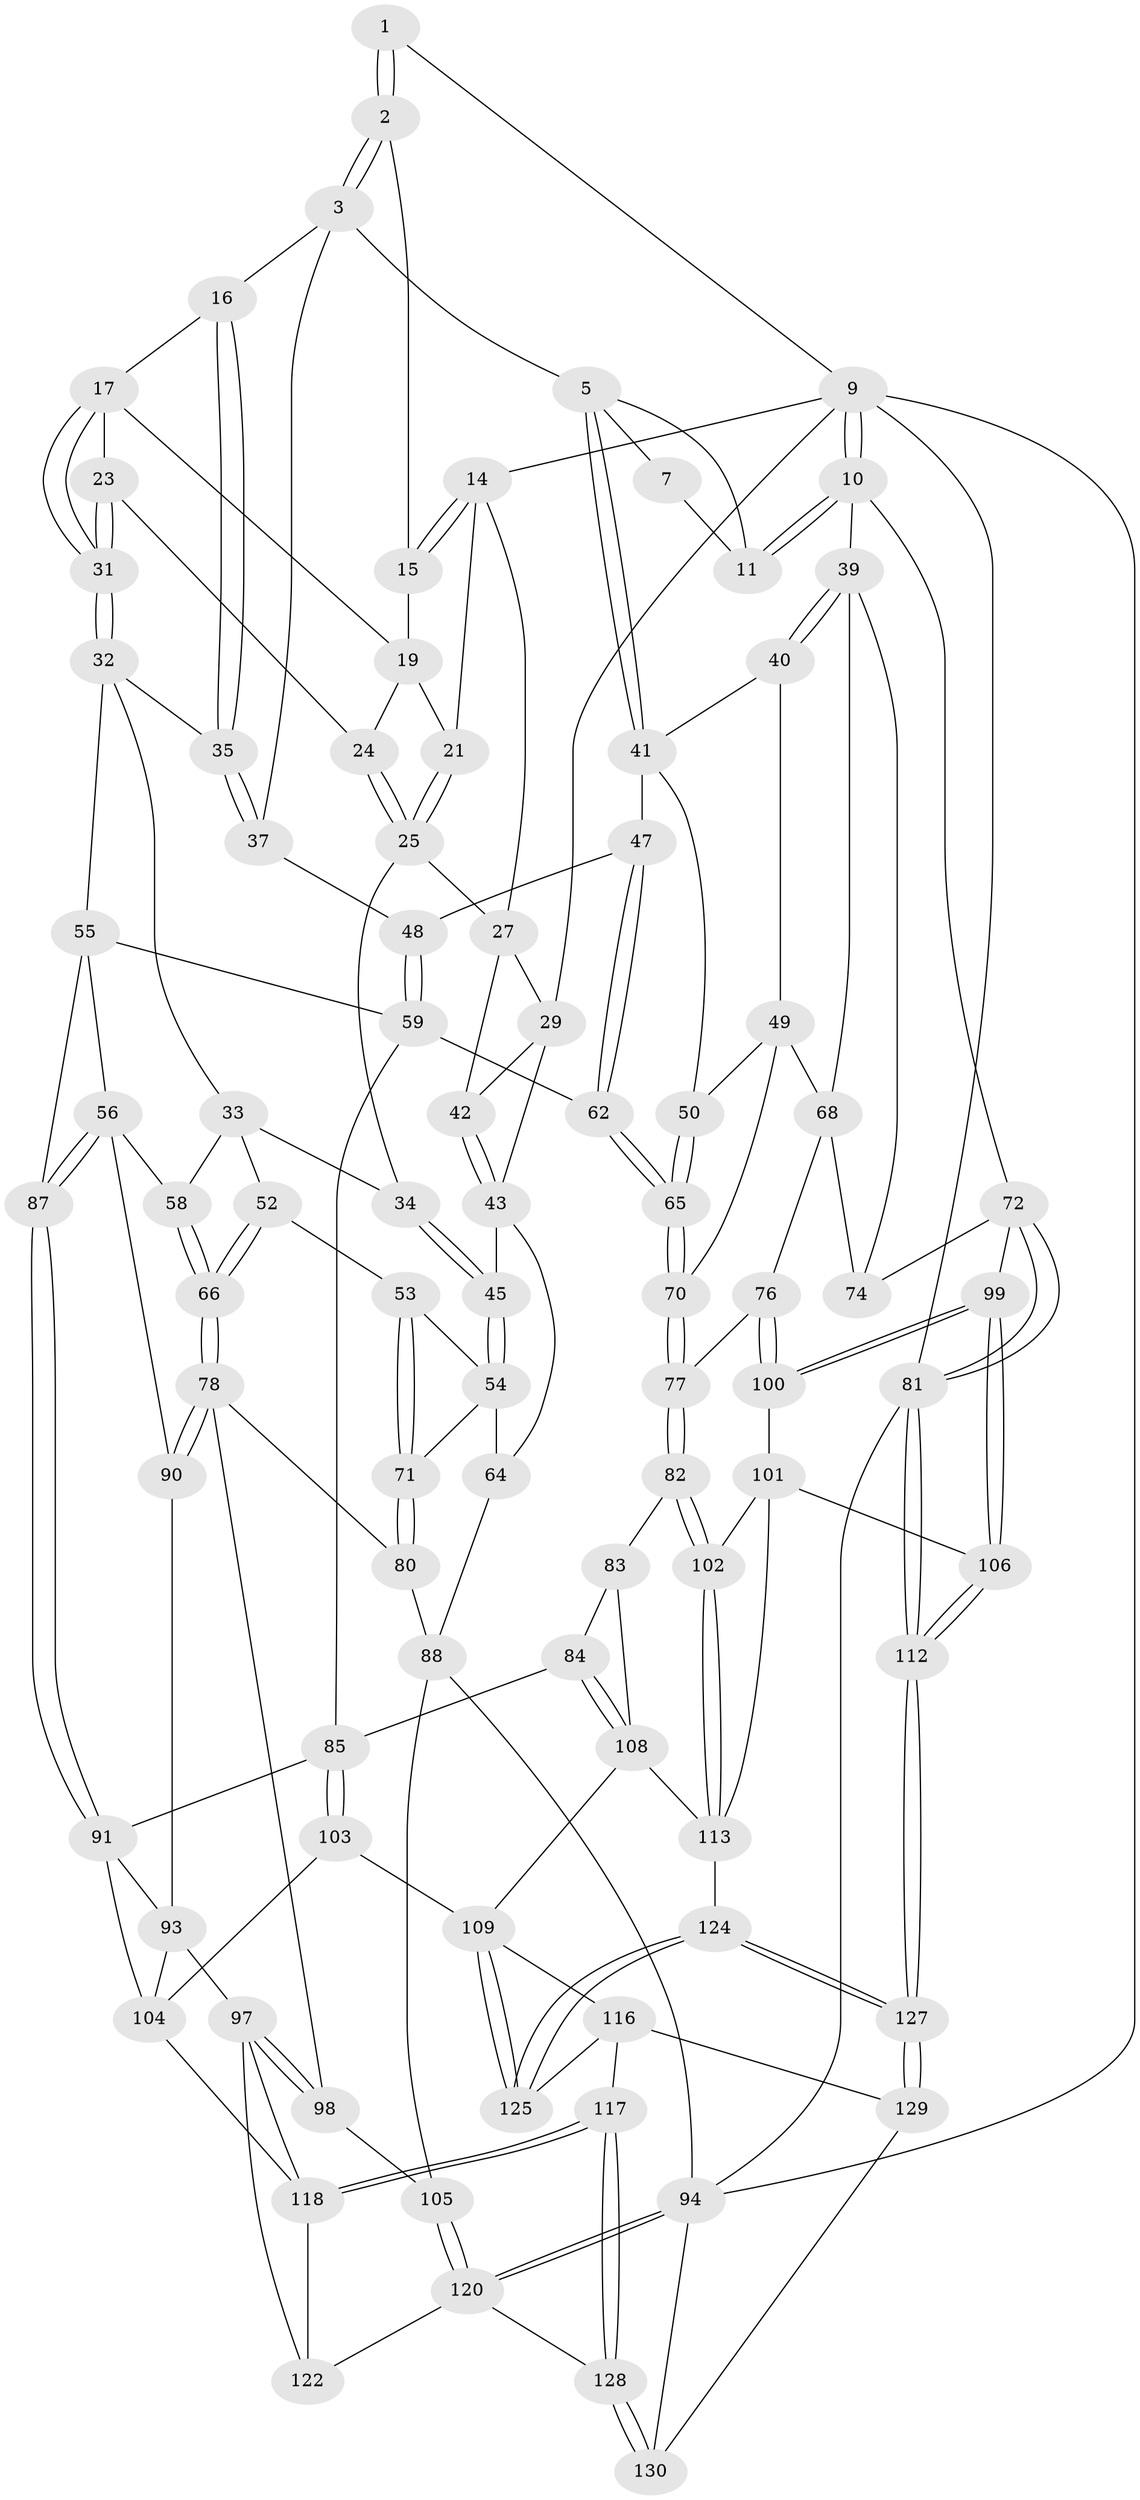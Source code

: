 // Generated by graph-tools (version 1.1) at 2025/52/02/27/25 19:52:40]
// undirected, 91 vertices, 209 edges
graph export_dot {
graph [start="1"]
  node [color=gray90,style=filled];
  1 [pos="+0.815798869542248+0.0002460477595014353",super="+8"];
  2 [pos="+0.6624998496930913+0.1651362434234691",super="+12"];
  3 [pos="+0.6662374822762844+0.19174298784134902",super="+4"];
  5 [pos="+0.7432478763348181+0.25064937548719785",super="+6"];
  7 [pos="+0.8082131639664638+0.0536000594115144"];
  9 [pos="+1+0",super="+13"];
  10 [pos="+1+0.08048902348914296",super="+38"];
  11 [pos="+0.8691076994640956+0.20470037383875286"];
  14 [pos="+0+0",super="+20"];
  15 [pos="+0.4999306817792708+0"];
  16 [pos="+0.5678321326920787+0.21895940696291258"];
  17 [pos="+0.49483925849321614+0.21708359580010564",super="+18"];
  19 [pos="+0.4465462356533532+0",super="+22"];
  21 [pos="+0.19799957253807982+0.08431082615575815"];
  23 [pos="+0.3615760597941326+0.1801942337586851"];
  24 [pos="+0.32487064363005697+0.1864012611165622"];
  25 [pos="+0.24468484111206243+0.28098066866132654",super="+26"];
  27 [pos="+0.19309846843023323+0.2889613384696225",super="+28"];
  29 [pos="+0.012408043825362484+0.2687314192115508",super="+30"];
  31 [pos="+0.45846806859117795+0.24700339147571324"];
  32 [pos="+0.4131645681143225+0.3656652978122694",super="+36"];
  33 [pos="+0.3310583339978427+0.37039724969385834",super="+51"];
  34 [pos="+0.2504330630726836+0.31358362614147905"];
  35 [pos="+0.5547225178107497+0.41525402531456174"];
  37 [pos="+0.6094258198778332+0.4090096723970507"];
  39 [pos="+1+0.35477135775993496",super="+67"];
  40 [pos="+0.9041724374844043+0.3929047634078866"];
  41 [pos="+0.7716875903873613+0.3033929408816209",super="+46"];
  42 [pos="+0.1268695824146257+0.3035450462930647"];
  43 [pos="+0.07717156708626043+0.4169418805120766",super="+44"];
  45 [pos="+0.14645792148401154+0.4540199337151175"];
  47 [pos="+0.7117034052830743+0.4634177973361364"];
  48 [pos="+0.6280488196063082+0.4259093690645962"];
  49 [pos="+0.8418382134787693+0.48333477310720013",super="+69"];
  50 [pos="+0.797423952641557+0.49057214958107526"];
  52 [pos="+0.23062383528350122+0.5336434477500936"];
  53 [pos="+0.19959179965711496+0.517596220126144"];
  54 [pos="+0.15302608331222164+0.47696680696400884",super="+63"];
  55 [pos="+0.49361370243588715+0.5232610940651662",super="+61"];
  56 [pos="+0.4514337555758877+0.5682946490275255",super="+57"];
  58 [pos="+0.35023218736569217+0.5135085970770288"];
  59 [pos="+0.6476127506971538+0.5761888266363034",super="+60"];
  62 [pos="+0.6715416075976983+0.5723203068395134"];
  64 [pos="+0+0.5797911210590723"];
  65 [pos="+0.7648080509766018+0.5990817192082211"];
  66 [pos="+0.26053814026947075+0.6328134936538706"];
  68 [pos="+0.91287428193922+0.5432467899385868",super="+75"];
  70 [pos="+0.7824248741327245+0.6351672575689731"];
  71 [pos="+0.09210873081158598+0.5942356208552406"];
  72 [pos="+1+0.6664087103037614",super="+73"];
  74 [pos="+1+0.6397457083197889"];
  76 [pos="+0.826772086804881+0.67514964789481"];
  77 [pos="+0.7961732943059121+0.6716443553339237"];
  78 [pos="+0.26057725977086005+0.6330772532257859",super="+79"];
  80 [pos="+0.16948614305815213+0.6538824012108749"];
  81 [pos="+1+1"];
  82 [pos="+0.7582923997544742+0.7104973595193056"];
  83 [pos="+0.7126803820060341+0.7211850822693635"];
  84 [pos="+0.7082326071580137+0.7209730309098163"];
  85 [pos="+0.6969812390263275+0.7155508791304975",super="+86"];
  87 [pos="+0.5508926516056245+0.6949698834499124"];
  88 [pos="+0.012580215003792462+0.707125495832819",super="+89"];
  90 [pos="+0.4118838155400708+0.618946491863226"];
  91 [pos="+0.5456686272872393+0.7162945150888",super="+92"];
  93 [pos="+0.41724468834886164+0.6352075970690262",super="+96"];
  94 [pos="+0+0.9079508638981296",super="+95"];
  97 [pos="+0.26171398143626534+0.7672985255702947",super="+121"];
  98 [pos="+0.23365921424653502+0.7345418742734304"];
  99 [pos="+0.9045209689735902+0.7394516730196322"];
  100 [pos="+0.877378581781043+0.7229716560954261"];
  101 [pos="+0.8460370747936429+0.7863917039229571",super="+107"];
  102 [pos="+0.7821671191751259+0.803285307953292"];
  103 [pos="+0.5446203767806995+0.7528588913991786"];
  104 [pos="+0.5380047645216757+0.7478129456213336",super="+115"];
  105 [pos="+0.19097808879858771+0.7560654727183427"];
  106 [pos="+1+1"];
  108 [pos="+0.6178020006042796+0.8190425878392559",super="+111"];
  109 [pos="+0.6013840506842312+0.8224373387549566",super="+110"];
  112 [pos="+1+1"];
  113 [pos="+0.7827994891875423+0.8121409467000943",super="+114"];
  116 [pos="+0.5636098225179733+0.9035532554087676",super="+126"];
  117 [pos="+0.4470305245661011+0.8732079447210671"];
  118 [pos="+0.4442752120885548+0.8620955468970711",super="+119"];
  120 [pos="+0.07407844781873202+0.8657727164019978",super="+123"];
  122 [pos="+0.27452421266817684+0.845305790744129"];
  124 [pos="+0.7280046200368443+0.9570658769170981"];
  125 [pos="+0.7085051030307288+0.9523224971153559"];
  127 [pos="+1+1"];
  128 [pos="+0.31596586080176137+1"];
  129 [pos="+0.44551840091606837+1"];
  130 [pos="+0.32238661590804707+1"];
  1 -- 2 [weight=2];
  1 -- 2;
  1 -- 9;
  2 -- 3;
  2 -- 3;
  2 -- 15;
  3 -- 16;
  3 -- 5;
  3 -- 37;
  5 -- 41;
  5 -- 41;
  5 -- 11;
  5 -- 7;
  7 -- 11;
  9 -- 10;
  9 -- 10;
  9 -- 81;
  9 -- 29;
  9 -- 14;
  9 -- 94;
  10 -- 11;
  10 -- 11;
  10 -- 72;
  10 -- 39;
  14 -- 15;
  14 -- 15;
  14 -- 21;
  14 -- 27;
  15 -- 19;
  16 -- 17;
  16 -- 35;
  16 -- 35;
  17 -- 31;
  17 -- 31;
  17 -- 19;
  17 -- 23;
  19 -- 24;
  19 -- 21;
  21 -- 25;
  21 -- 25;
  23 -- 24;
  23 -- 31;
  23 -- 31;
  24 -- 25;
  24 -- 25;
  25 -- 34;
  25 -- 27;
  27 -- 42;
  27 -- 29;
  29 -- 42;
  29 -- 43;
  31 -- 32;
  31 -- 32;
  32 -- 33;
  32 -- 35;
  32 -- 55;
  33 -- 34;
  33 -- 58;
  33 -- 52;
  34 -- 45;
  34 -- 45;
  35 -- 37;
  35 -- 37;
  37 -- 48;
  39 -- 40;
  39 -- 40;
  39 -- 74;
  39 -- 68;
  40 -- 41;
  40 -- 49;
  41 -- 50;
  41 -- 47;
  42 -- 43;
  42 -- 43;
  43 -- 45;
  43 -- 64;
  45 -- 54;
  45 -- 54;
  47 -- 48;
  47 -- 62;
  47 -- 62;
  48 -- 59;
  48 -- 59;
  49 -- 50;
  49 -- 68;
  49 -- 70;
  50 -- 65;
  50 -- 65;
  52 -- 53;
  52 -- 66;
  52 -- 66;
  53 -- 54;
  53 -- 71;
  53 -- 71;
  54 -- 64;
  54 -- 71;
  55 -- 56;
  55 -- 59;
  55 -- 87;
  56 -- 87;
  56 -- 87;
  56 -- 58;
  56 -- 90;
  58 -- 66;
  58 -- 66;
  59 -- 62;
  59 -- 85;
  62 -- 65;
  62 -- 65;
  64 -- 88;
  65 -- 70;
  65 -- 70;
  66 -- 78;
  66 -- 78;
  68 -- 74;
  68 -- 76;
  70 -- 77;
  70 -- 77;
  71 -- 80;
  71 -- 80;
  72 -- 81;
  72 -- 81;
  72 -- 74;
  72 -- 99;
  76 -- 77;
  76 -- 100;
  76 -- 100;
  77 -- 82;
  77 -- 82;
  78 -- 90;
  78 -- 90;
  78 -- 80;
  78 -- 98;
  80 -- 88;
  81 -- 112;
  81 -- 112;
  81 -- 94;
  82 -- 83;
  82 -- 102;
  82 -- 102;
  83 -- 84;
  83 -- 108;
  84 -- 85;
  84 -- 108;
  84 -- 108;
  85 -- 103;
  85 -- 103;
  85 -- 91;
  87 -- 91;
  87 -- 91;
  88 -- 105;
  88 -- 94;
  90 -- 93;
  91 -- 104;
  91 -- 93;
  93 -- 104;
  93 -- 97;
  94 -- 120;
  94 -- 120;
  94 -- 130;
  97 -- 98;
  97 -- 98;
  97 -- 122;
  97 -- 118;
  98 -- 105;
  99 -- 100;
  99 -- 100;
  99 -- 106;
  99 -- 106;
  100 -- 101;
  101 -- 102;
  101 -- 113;
  101 -- 106;
  102 -- 113;
  102 -- 113;
  103 -- 104;
  103 -- 109;
  104 -- 118;
  105 -- 120;
  105 -- 120;
  106 -- 112;
  106 -- 112;
  108 -- 109;
  108 -- 113;
  109 -- 125;
  109 -- 125;
  109 -- 116;
  112 -- 127;
  112 -- 127;
  113 -- 124;
  116 -- 117;
  116 -- 129;
  116 -- 125;
  117 -- 118;
  117 -- 118;
  117 -- 128;
  117 -- 128;
  118 -- 122;
  120 -- 122;
  120 -- 128;
  124 -- 125;
  124 -- 125;
  124 -- 127;
  124 -- 127;
  127 -- 129;
  127 -- 129;
  128 -- 130;
  128 -- 130;
  129 -- 130;
}

